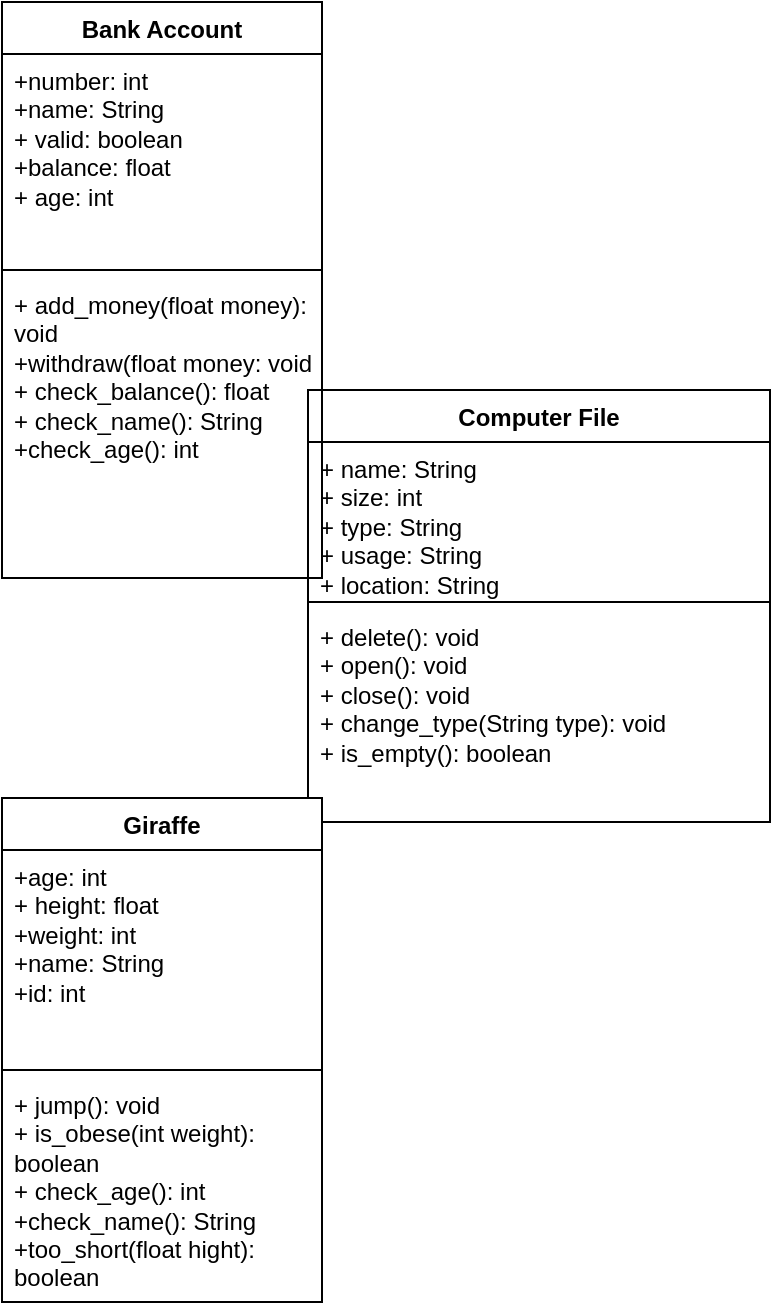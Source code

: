 <mxfile version="24.8.6">
  <diagram name="Strona-1" id="KJO04tJcCubzBTvvAsfJ">
    <mxGraphModel dx="1083" dy="1168" grid="0" gridSize="10" guides="1" tooltips="1" connect="1" arrows="1" fold="1" page="0" pageScale="1" pageWidth="827" pageHeight="1169" math="0" shadow="0">
      <root>
        <mxCell id="0" />
        <mxCell id="1" parent="0" />
        <mxCell id="iT1CK04Iw65EDKjZBUkY-1" value="Computer File" style="swimlane;fontStyle=1;align=center;verticalAlign=top;childLayout=stackLayout;horizontal=1;startSize=26;horizontalStack=0;resizeParent=1;resizeParentMax=0;resizeLast=0;collapsible=1;marginBottom=0;whiteSpace=wrap;html=1;" parent="1" vertex="1">
          <mxGeometry x="120" y="155" width="231" height="216" as="geometry" />
        </mxCell>
        <mxCell id="iT1CK04Iw65EDKjZBUkY-2" value="+ name: String&lt;div&gt;+ size: int&lt;/div&gt;&lt;div&gt;+ type: String&lt;/div&gt;&lt;div&gt;+ usage: String&lt;/div&gt;&lt;div&gt;+ location: String&lt;/div&gt;" style="text;strokeColor=none;fillColor=none;align=left;verticalAlign=top;spacingLeft=4;spacingRight=4;overflow=hidden;rotatable=0;points=[[0,0.5],[1,0.5]];portConstraint=eastwest;whiteSpace=wrap;html=1;" parent="iT1CK04Iw65EDKjZBUkY-1" vertex="1">
          <mxGeometry y="26" width="231" height="76" as="geometry" />
        </mxCell>
        <mxCell id="iT1CK04Iw65EDKjZBUkY-3" value="" style="line;strokeWidth=1;fillColor=none;align=left;verticalAlign=middle;spacingTop=-1;spacingLeft=3;spacingRight=3;rotatable=0;labelPosition=right;points=[];portConstraint=eastwest;strokeColor=inherit;" parent="iT1CK04Iw65EDKjZBUkY-1" vertex="1">
          <mxGeometry y="102" width="231" height="8" as="geometry" />
        </mxCell>
        <mxCell id="iT1CK04Iw65EDKjZBUkY-4" value="+ delete(): void&lt;div&gt;+ open(): void&lt;/div&gt;&lt;div&gt;+ close(): void&lt;/div&gt;&lt;div&gt;+ change_type(String type): void&lt;/div&gt;&lt;div&gt;+ is_empty(): boolean&lt;/div&gt;" style="text;strokeColor=none;fillColor=none;align=left;verticalAlign=top;spacingLeft=4;spacingRight=4;overflow=hidden;rotatable=0;points=[[0,0.5],[1,0.5]];portConstraint=eastwest;whiteSpace=wrap;html=1;" parent="iT1CK04Iw65EDKjZBUkY-1" vertex="1">
          <mxGeometry y="110" width="231" height="106" as="geometry" />
        </mxCell>
        <mxCell id="XlM_z6nBkSokfEEa2jha-1" value="Bank Account" style="swimlane;fontStyle=1;align=center;verticalAlign=top;childLayout=stackLayout;horizontal=1;startSize=26;horizontalStack=0;resizeParent=1;resizeParentMax=0;resizeLast=0;collapsible=1;marginBottom=0;whiteSpace=wrap;html=1;" vertex="1" parent="1">
          <mxGeometry x="-33" y="-39" width="160" height="288" as="geometry" />
        </mxCell>
        <mxCell id="XlM_z6nBkSokfEEa2jha-2" value="+number: int&lt;div&gt;+name: String&lt;/div&gt;&lt;div&gt;+ valid: boolean&lt;/div&gt;&lt;div&gt;+balance: float&lt;/div&gt;&lt;div&gt;+ age: int&lt;/div&gt;" style="text;strokeColor=none;fillColor=none;align=left;verticalAlign=top;spacingLeft=4;spacingRight=4;overflow=hidden;rotatable=0;points=[[0,0.5],[1,0.5]];portConstraint=eastwest;whiteSpace=wrap;html=1;" vertex="1" parent="XlM_z6nBkSokfEEa2jha-1">
          <mxGeometry y="26" width="160" height="104" as="geometry" />
        </mxCell>
        <mxCell id="XlM_z6nBkSokfEEa2jha-3" value="" style="line;strokeWidth=1;fillColor=none;align=left;verticalAlign=middle;spacingTop=-1;spacingLeft=3;spacingRight=3;rotatable=0;labelPosition=right;points=[];portConstraint=eastwest;strokeColor=inherit;" vertex="1" parent="XlM_z6nBkSokfEEa2jha-1">
          <mxGeometry y="130" width="160" height="8" as="geometry" />
        </mxCell>
        <mxCell id="XlM_z6nBkSokfEEa2jha-4" value="+ add_money(float money): void&lt;div&gt;+withdraw(float money: void&lt;/div&gt;&lt;div&gt;+ check_balance(): float&amp;nbsp;&lt;/div&gt;&lt;div&gt;+ check_name(): String&lt;/div&gt;&lt;div&gt;+check_age(): int&lt;/div&gt;" style="text;strokeColor=none;fillColor=none;align=left;verticalAlign=top;spacingLeft=4;spacingRight=4;overflow=hidden;rotatable=0;points=[[0,0.5],[1,0.5]];portConstraint=eastwest;whiteSpace=wrap;html=1;" vertex="1" parent="XlM_z6nBkSokfEEa2jha-1">
          <mxGeometry y="138" width="160" height="150" as="geometry" />
        </mxCell>
        <mxCell id="XlM_z6nBkSokfEEa2jha-5" value="Giraffe" style="swimlane;fontStyle=1;align=center;verticalAlign=top;childLayout=stackLayout;horizontal=1;startSize=26;horizontalStack=0;resizeParent=1;resizeParentMax=0;resizeLast=0;collapsible=1;marginBottom=0;whiteSpace=wrap;html=1;" vertex="1" parent="1">
          <mxGeometry x="-33" y="359" width="160" height="252" as="geometry" />
        </mxCell>
        <mxCell id="XlM_z6nBkSokfEEa2jha-6" value="+age: int&lt;div&gt;+ height: float&lt;/div&gt;&lt;div&gt;+weight: int&lt;/div&gt;&lt;div&gt;+name: String&lt;/div&gt;&lt;div&gt;+id: int&lt;/div&gt;" style="text;strokeColor=none;fillColor=none;align=left;verticalAlign=top;spacingLeft=4;spacingRight=4;overflow=hidden;rotatable=0;points=[[0,0.5],[1,0.5]];portConstraint=eastwest;whiteSpace=wrap;html=1;" vertex="1" parent="XlM_z6nBkSokfEEa2jha-5">
          <mxGeometry y="26" width="160" height="106" as="geometry" />
        </mxCell>
        <mxCell id="XlM_z6nBkSokfEEa2jha-7" value="" style="line;strokeWidth=1;fillColor=none;align=left;verticalAlign=middle;spacingTop=-1;spacingLeft=3;spacingRight=3;rotatable=0;labelPosition=right;points=[];portConstraint=eastwest;strokeColor=inherit;" vertex="1" parent="XlM_z6nBkSokfEEa2jha-5">
          <mxGeometry y="132" width="160" height="8" as="geometry" />
        </mxCell>
        <mxCell id="XlM_z6nBkSokfEEa2jha-8" value="+ jump(): void&lt;div&gt;+ is_obese(int weight): boolean&lt;/div&gt;&lt;div&gt;+ check_age(): int&lt;/div&gt;&lt;div&gt;+check_name(): String&lt;/div&gt;&lt;div&gt;+too_short(float hight): boolean&lt;/div&gt;" style="text;strokeColor=none;fillColor=none;align=left;verticalAlign=top;spacingLeft=4;spacingRight=4;overflow=hidden;rotatable=0;points=[[0,0.5],[1,0.5]];portConstraint=eastwest;whiteSpace=wrap;html=1;" vertex="1" parent="XlM_z6nBkSokfEEa2jha-5">
          <mxGeometry y="140" width="160" height="112" as="geometry" />
        </mxCell>
      </root>
    </mxGraphModel>
  </diagram>
</mxfile>
